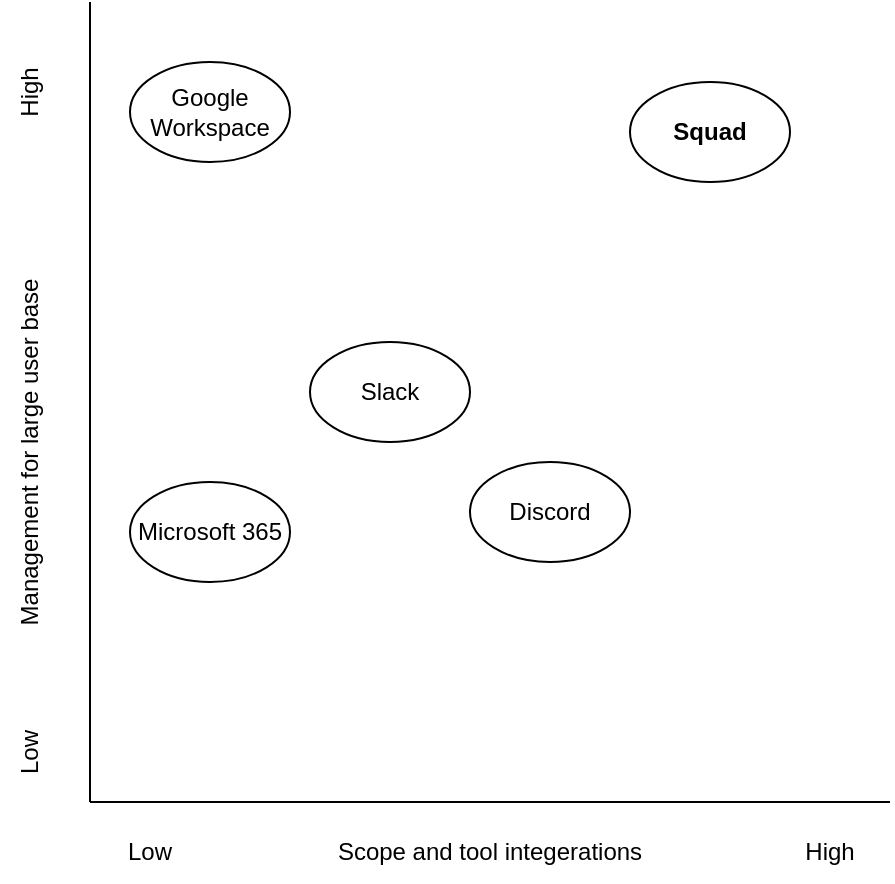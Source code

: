 <mxfile version="21.3.0" type="github">
  <diagram name="Page-1" id="EIgWv5u3qHOg9OUQob-d">
    <mxGraphModel dx="1434" dy="835" grid="1" gridSize="10" guides="1" tooltips="1" connect="1" arrows="1" fold="1" page="1" pageScale="1" pageWidth="827" pageHeight="1169" math="0" shadow="0">
      <root>
        <mxCell id="0" />
        <mxCell id="1" parent="0" />
        <mxCell id="lKFZQYvhB2B3msco8qfh-2" value="" style="endArrow=none;html=1;rounded=0;" edge="1" parent="1">
          <mxGeometry width="50" height="50" relative="1" as="geometry">
            <mxPoint x="240" y="560" as="sourcePoint" />
            <mxPoint x="240" y="160" as="targetPoint" />
          </mxGeometry>
        </mxCell>
        <mxCell id="lKFZQYvhB2B3msco8qfh-3" value="" style="endArrow=none;html=1;rounded=0;" edge="1" parent="1">
          <mxGeometry width="50" height="50" relative="1" as="geometry">
            <mxPoint x="240" y="560" as="sourcePoint" />
            <mxPoint x="640" y="560" as="targetPoint" />
          </mxGeometry>
        </mxCell>
        <mxCell id="lKFZQYvhB2B3msco8qfh-4" value="Scope and tool integerations" style="text;html=1;strokeColor=none;fillColor=none;align=center;verticalAlign=middle;whiteSpace=wrap;rounded=0;" vertex="1" parent="1">
          <mxGeometry x="310" y="570" width="260" height="30" as="geometry" />
        </mxCell>
        <mxCell id="lKFZQYvhB2B3msco8qfh-5" value="Low" style="text;html=1;strokeColor=none;fillColor=none;align=center;verticalAlign=middle;whiteSpace=wrap;rounded=0;" vertex="1" parent="1">
          <mxGeometry x="240" y="570" width="60" height="30" as="geometry" />
        </mxCell>
        <mxCell id="lKFZQYvhB2B3msco8qfh-6" value="High" style="text;html=1;strokeColor=none;fillColor=none;align=center;verticalAlign=middle;whiteSpace=wrap;rounded=0;" vertex="1" parent="1">
          <mxGeometry x="580" y="570" width="60" height="30" as="geometry" />
        </mxCell>
        <mxCell id="lKFZQYvhB2B3msco8qfh-7" value="Management for large user base" style="text;html=1;strokeColor=none;fillColor=none;align=center;verticalAlign=middle;whiteSpace=wrap;rounded=0;rotation=-90;" vertex="1" parent="1">
          <mxGeometry x="80" y="370" width="260" height="30" as="geometry" />
        </mxCell>
        <mxCell id="lKFZQYvhB2B3msco8qfh-8" value="Low" style="text;html=1;strokeColor=none;fillColor=none;align=center;verticalAlign=middle;whiteSpace=wrap;rounded=0;rotation=-90;" vertex="1" parent="1">
          <mxGeometry x="180" y="520" width="60" height="30" as="geometry" />
        </mxCell>
        <mxCell id="lKFZQYvhB2B3msco8qfh-9" value="High" style="text;html=1;strokeColor=none;fillColor=none;align=center;verticalAlign=middle;whiteSpace=wrap;rounded=0;rotation=-90;" vertex="1" parent="1">
          <mxGeometry x="180" y="190" width="60" height="30" as="geometry" />
        </mxCell>
        <mxCell id="lKFZQYvhB2B3msco8qfh-10" value="Google Workspace" style="ellipse;whiteSpace=wrap;html=1;" vertex="1" parent="1">
          <mxGeometry x="260" y="190" width="80" height="50" as="geometry" />
        </mxCell>
        <mxCell id="lKFZQYvhB2B3msco8qfh-11" value="Microsoft 365" style="ellipse;whiteSpace=wrap;html=1;" vertex="1" parent="1">
          <mxGeometry x="260" y="400" width="80" height="50" as="geometry" />
        </mxCell>
        <mxCell id="lKFZQYvhB2B3msco8qfh-12" value="&lt;b&gt;Squad&lt;/b&gt;" style="ellipse;whiteSpace=wrap;html=1;" vertex="1" parent="1">
          <mxGeometry x="510" y="200" width="80" height="50" as="geometry" />
        </mxCell>
        <mxCell id="lKFZQYvhB2B3msco8qfh-13" value="Slack" style="ellipse;whiteSpace=wrap;html=1;" vertex="1" parent="1">
          <mxGeometry x="350" y="330" width="80" height="50" as="geometry" />
        </mxCell>
        <mxCell id="lKFZQYvhB2B3msco8qfh-14" value="Discord" style="ellipse;whiteSpace=wrap;html=1;" vertex="1" parent="1">
          <mxGeometry x="430" y="390" width="80" height="50" as="geometry" />
        </mxCell>
      </root>
    </mxGraphModel>
  </diagram>
</mxfile>
